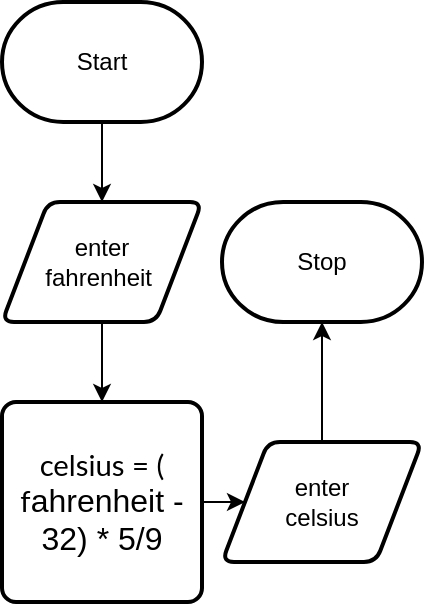 <mxfile>
    <diagram id="U4OfJ-7KWQEH6Wg3tlDG" name="Page-1">
        <mxGraphModel dx="1074" dy="789" grid="1" gridSize="10" guides="1" tooltips="1" connect="1" arrows="1" fold="1" page="1" pageScale="1" pageWidth="827" pageHeight="1169" math="0" shadow="0">
            <root>
                <mxCell id="0"/>
                <mxCell id="1" parent="0"/>
                <mxCell id="4" style="edgeStyle=none;html=1;fontFamily=Helvetica;fontSize=12;fontColor=#FFFFFF;" parent="1" source="2" target="3" edge="1">
                    <mxGeometry relative="1" as="geometry"/>
                </mxCell>
                <mxCell id="2" value="Start" style="strokeWidth=2;html=1;shape=mxgraph.flowchart.terminator;whiteSpace=wrap;" parent="1" vertex="1">
                    <mxGeometry x="80" y="200" width="100" height="60" as="geometry"/>
                </mxCell>
                <mxCell id="17" style="edgeStyle=none;html=1;fontFamily=Helvetica;fontSize=12;fontColor=#FFFFFF;" parent="1" source="3" target="14" edge="1">
                    <mxGeometry relative="1" as="geometry"/>
                </mxCell>
                <mxCell id="3" value="enter &lt;br&gt;fahrenheit&amp;nbsp;" style="shape=parallelogram;html=1;strokeWidth=2;perimeter=parallelogramPerimeter;whiteSpace=wrap;rounded=1;arcSize=12;size=0.23;" parent="1" vertex="1">
                    <mxGeometry x="80" y="300" width="100" height="60" as="geometry"/>
                </mxCell>
                <mxCell id="8" value="Stop" style="strokeWidth=2;html=1;shape=mxgraph.flowchart.terminator;whiteSpace=wrap;" parent="1" vertex="1">
                    <mxGeometry x="190" y="300" width="100" height="60" as="geometry"/>
                </mxCell>
                <mxCell id="18" style="edgeStyle=none;html=1;fontFamily=Helvetica;fontSize=12;fontColor=#FFFFFF;" parent="1" source="14" target="16" edge="1">
                    <mxGeometry relative="1" as="geometry"/>
                </mxCell>
                <mxCell id="14" value="&lt;font color=&quot;#000000&quot;&gt;&lt;span style=&quot;font-family: &amp;#34;lato&amp;#34; , sans-serif ; font-size: 14.667px ; text-align: left&quot;&gt;celsius = ( f&lt;/span&gt;&lt;span style=&quot;font-family: &amp;#34;arial&amp;#34; , sans-serif ; font-size: 16px ; text-align: left&quot;&gt;ahrenheit&amp;nbsp;- 32) * 5/9&lt;/span&gt;&lt;/font&gt;" style="rounded=1;whiteSpace=wrap;html=1;absoluteArcSize=1;arcSize=14;strokeWidth=2;labelBackgroundColor=none;fontFamily=Helvetica;fontSize=12;fontColor=#FFFFFF;fillColor=default;" parent="1" vertex="1">
                    <mxGeometry x="80" y="400" width="100" height="100" as="geometry"/>
                </mxCell>
                <mxCell id="21" style="edgeStyle=none;html=1;fontFamily=Helvetica;fontSize=12;fontColor=#FFFFFF;" parent="1" source="16" target="8" edge="1">
                    <mxGeometry relative="1" as="geometry"/>
                </mxCell>
                <mxCell id="16" value="&lt;font color=&quot;#000000&quot;&gt;enter&lt;br&gt;celsius&lt;/font&gt;" style="shape=parallelogram;html=1;strokeWidth=2;perimeter=parallelogramPerimeter;whiteSpace=wrap;rounded=1;arcSize=12;size=0.23;labelBackgroundColor=none;fontFamily=Helvetica;fontSize=12;fontColor=#FFFFFF;fillColor=default;" parent="1" vertex="1">
                    <mxGeometry x="190" y="420" width="100" height="60" as="geometry"/>
                </mxCell>
            </root>
        </mxGraphModel>
    </diagram>
</mxfile>